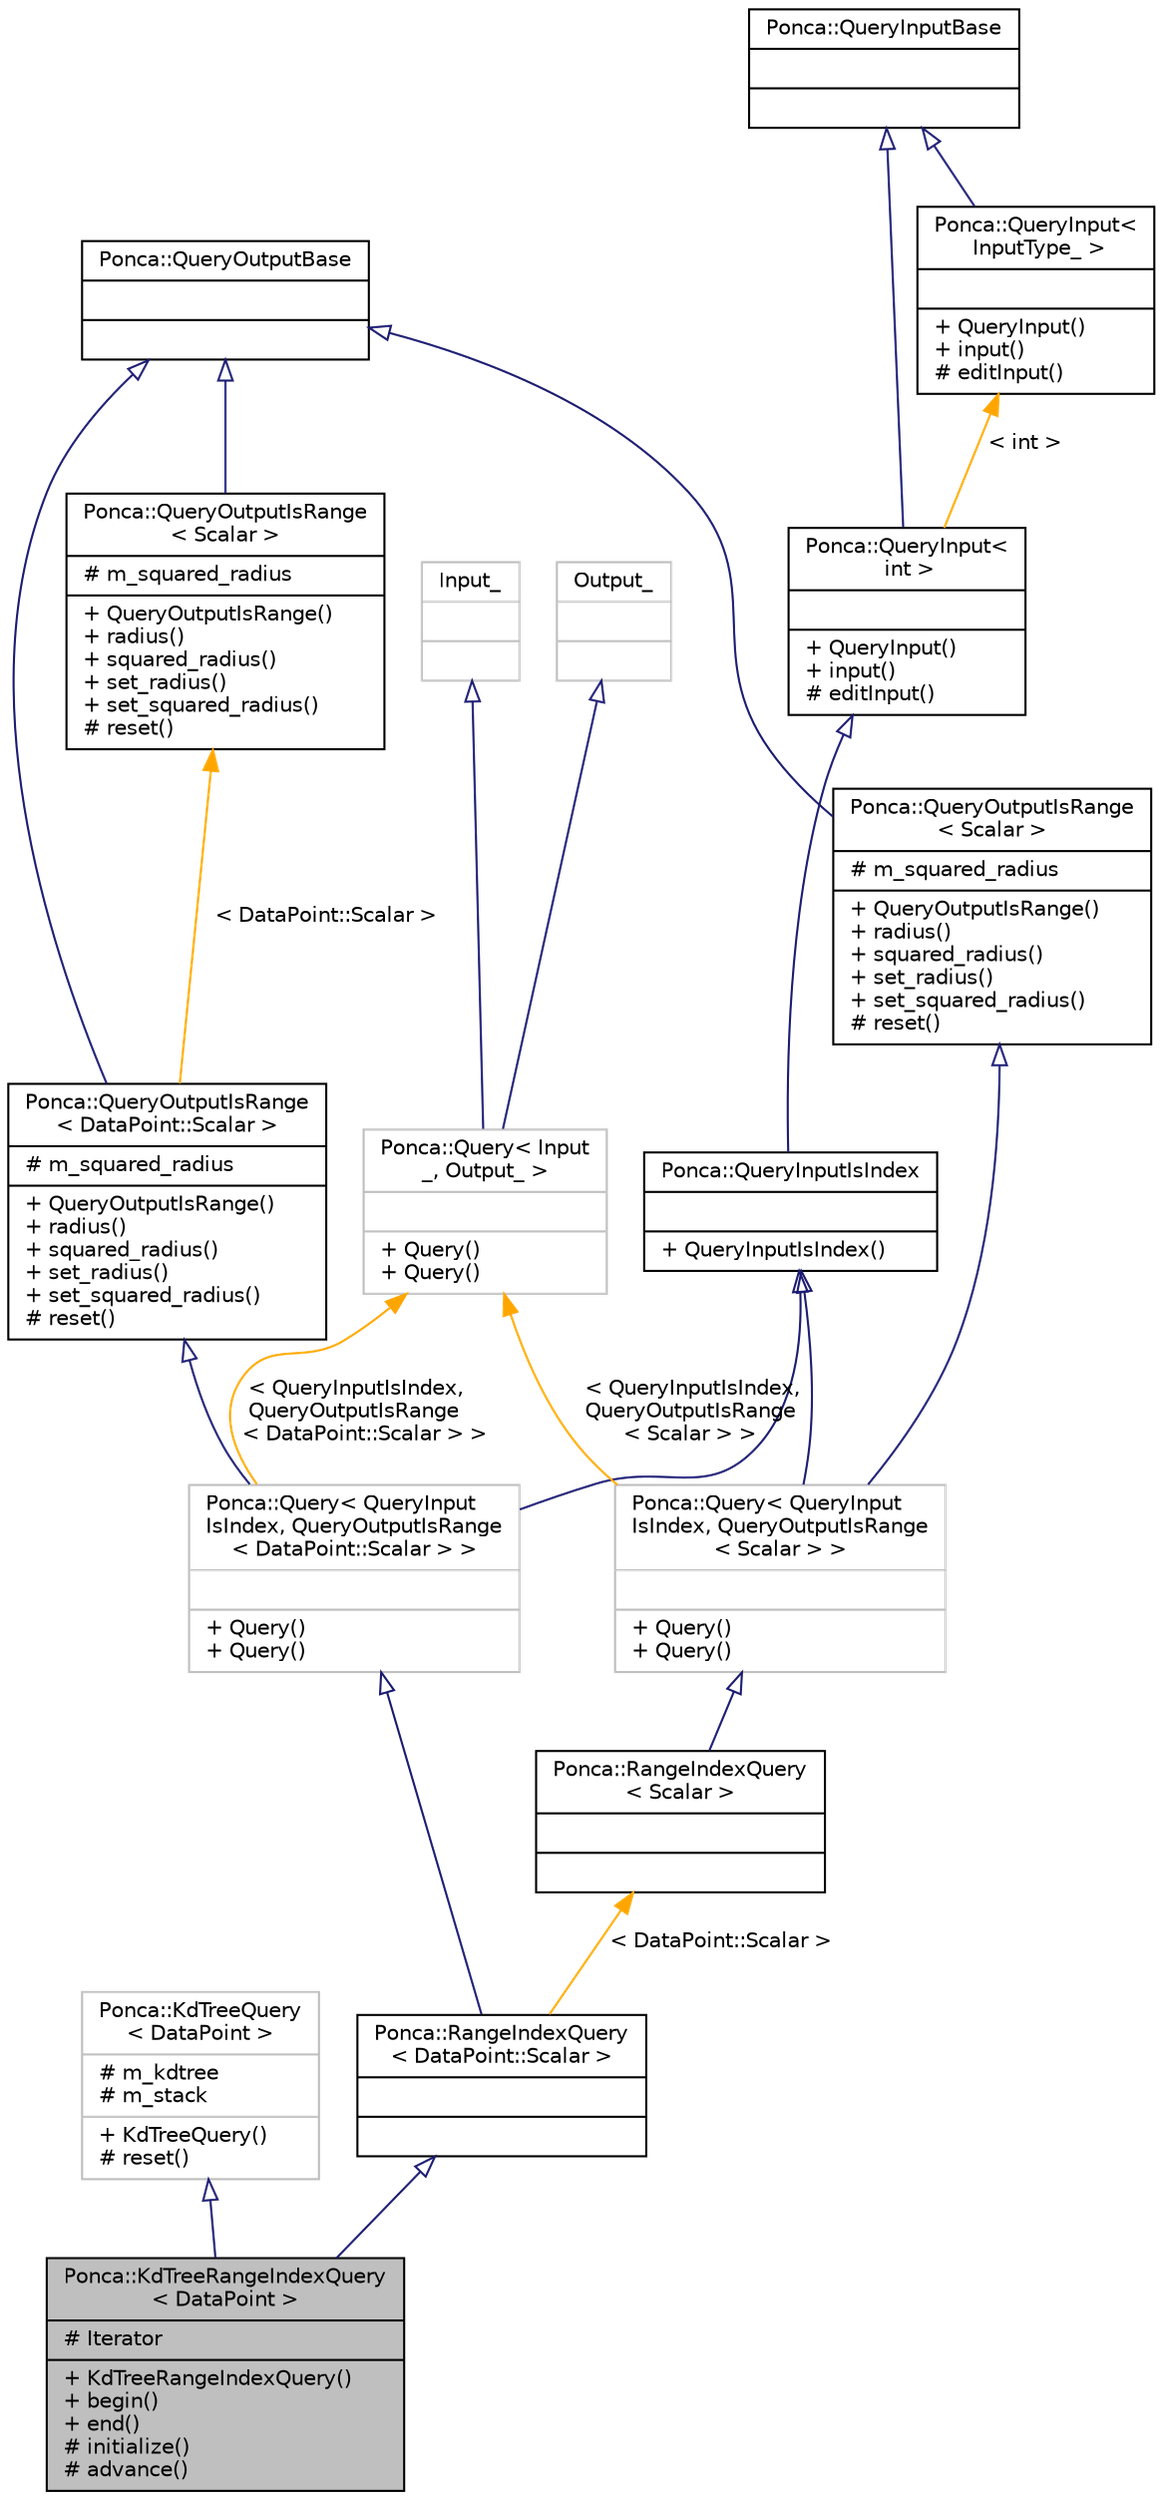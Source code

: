 digraph "Ponca::KdTreeRangeIndexQuery&lt; DataPoint &gt;"
{
 // INTERACTIVE_SVG=YES
 // LATEX_PDF_SIZE
  bgcolor="transparent";
  edge [fontname="Helvetica",fontsize="10",labelfontname="Helvetica",labelfontsize="10"];
  node [fontname="Helvetica",fontsize="10",shape=record];
  Node1 [label="{Ponca::KdTreeRangeIndexQuery\l\< DataPoint \>\n|# Iterator\l|+ KdTreeRangeIndexQuery()\l+ begin()\l+ end()\l# initialize()\l# advance()\l}",height=0.2,width=0.4,color="black", fillcolor="grey75", style="filled", fontcolor="black",tooltip=" "];
  Node2 -> Node1 [dir="back",color="midnightblue",fontsize="10",style="solid",arrowtail="onormal",fontname="Helvetica"];
  Node2 [label="{Ponca::KdTreeQuery\l\< DataPoint \>\n|# m_kdtree\l# m_stack\l|+ KdTreeQuery()\l# reset()\l}",height=0.2,width=0.4,color="grey75",URL="$group__spatialpartitioning.html#classPonca_1_1KdTreeQuery",tooltip=" "];
  Node3 -> Node1 [dir="back",color="midnightblue",fontsize="10",style="solid",arrowtail="onormal",fontname="Helvetica"];
  Node3 [label="{Ponca::RangeIndexQuery\l\< DataPoint::Scalar \>\n||}",height=0.2,width=0.4,color="black",URL="$group__spatialpartitioning.html",tooltip=" "];
  Node4 -> Node3 [dir="back",color="midnightblue",fontsize="10",style="solid",arrowtail="onormal",fontname="Helvetica"];
  Node4 [label="{Ponca::Query\< QueryInput\lIsIndex, QueryOutputIsRange\l\< DataPoint::Scalar \> \>\n||+ Query()\l+ Query()\l}",height=0.2,width=0.4,color="grey75",URL="$group__spatialpartitioning.html",tooltip=" "];
  Node5 -> Node4 [dir="back",color="midnightblue",fontsize="10",style="solid",arrowtail="onormal",fontname="Helvetica"];
  Node5 [label="{Ponca::QueryInputIsIndex\n||+ QueryInputIsIndex()\l}",height=0.2,width=0.4,color="black",URL="$group__spatialpartitioning.html#structPonca_1_1QueryInputIsIndex",tooltip="Base class for queries storing points."];
  Node6 -> Node5 [dir="back",color="midnightblue",fontsize="10",style="solid",arrowtail="onormal",fontname="Helvetica"];
  Node6 [label="{Ponca::QueryInput\<\l int \>\n||+ QueryInput()\l+ input()\l# editInput()\l}",height=0.2,width=0.4,color="black",URL="$group__spatialpartitioning.html",tooltip=" "];
  Node7 -> Node6 [dir="back",color="midnightblue",fontsize="10",style="solid",arrowtail="onormal",fontname="Helvetica"];
  Node7 [label="{Ponca::QueryInputBase\n||}",height=0.2,width=0.4,color="black",URL="$group__spatialpartitioning.html#structPonca_1_1QueryInputBase",tooltip="Base class for queries input type."];
  Node8 -> Node6 [dir="back",color="orange",fontsize="10",style="solid",label=" \< int \>" ,fontname="Helvetica"];
  Node8 [label="{Ponca::QueryInput\<\l InputType_ \>\n||+ QueryInput()\l+ input()\l# editInput()\l}",height=0.2,width=0.4,color="black",URL="$group__spatialpartitioning.html#structPonca_1_1QueryInput",tooltip="Base class for typed queries input type."];
  Node7 -> Node8 [dir="back",color="midnightblue",fontsize="10",style="solid",arrowtail="onormal",fontname="Helvetica"];
  Node9 -> Node4 [dir="back",color="midnightblue",fontsize="10",style="solid",arrowtail="onormal",fontname="Helvetica"];
  Node9 [label="{Ponca::QueryOutputIsRange\l\< DataPoint::Scalar \>\n|# m_squared_radius\l|+ QueryOutputIsRange()\l+ radius()\l+ squared_radius()\l+ set_radius()\l+ set_squared_radius()\l# reset()\l}",height=0.2,width=0.4,color="black",URL="$group__spatialpartitioning.html",tooltip=" "];
  Node10 -> Node9 [dir="back",color="midnightblue",fontsize="10",style="solid",arrowtail="onormal",fontname="Helvetica"];
  Node10 [label="{Ponca::QueryOutputBase\n||}",height=0.2,width=0.4,color="black",URL="$group__spatialpartitioning.html#structPonca_1_1QueryOutputBase",tooltip="Base class for queries output type."];
  Node11 -> Node9 [dir="back",color="orange",fontsize="10",style="solid",label=" \< DataPoint::Scalar \>" ,fontname="Helvetica"];
  Node11 [label="{Ponca::QueryOutputIsRange\l\< Scalar \>\n|# m_squared_radius\l|+ QueryOutputIsRange()\l+ radius()\l+ squared_radius()\l+ set_radius()\l+ set_squared_radius()\l# reset()\l}",height=0.2,width=0.4,color="black",URL="$group__spatialpartitioning.html#structPonca_1_1QueryOutputIsRange",tooltip="Base class for range queries."];
  Node10 -> Node11 [dir="back",color="midnightblue",fontsize="10",style="solid",arrowtail="onormal",fontname="Helvetica"];
  Node12 -> Node4 [dir="back",color="orange",fontsize="10",style="solid",label=" \< QueryInputIsIndex,\l QueryOutputIsRange\l\< DataPoint::Scalar \> \>" ,fontname="Helvetica"];
  Node12 [label="{Ponca::Query\< Input\l_, Output_ \>\n||+ Query()\l+ Query()\l}",height=0.2,width=0.4,color="grey75",URL="$group__spatialpartitioning.html#structPonca_1_1Query",tooltip=" "];
  Node13 -> Node12 [dir="back",color="midnightblue",fontsize="10",style="solid",arrowtail="onormal",fontname="Helvetica"];
  Node13 [label="{Input_\n||}",height=0.2,width=0.4,color="grey75",tooltip=" "];
  Node14 -> Node12 [dir="back",color="midnightblue",fontsize="10",style="solid",arrowtail="onormal",fontname="Helvetica"];
  Node14 [label="{Output_\n||}",height=0.2,width=0.4,color="grey75",tooltip=" "];
  Node15 -> Node3 [dir="back",color="orange",fontsize="10",style="solid",label=" \< DataPoint::Scalar \>" ,fontname="Helvetica"];
  Node15 [label="{Ponca::RangeIndexQuery\l\< Scalar \>\n||}",height=0.2,width=0.4,color="black",URL="$group__spatialpartitioning.html#structPonca_1_1RangeIndexQuery",tooltip="Base Query class combining QueryInputIsIndex and QueryOutputIsRange."];
  Node16 -> Node15 [dir="back",color="midnightblue",fontsize="10",style="solid",arrowtail="onormal",fontname="Helvetica"];
  Node16 [label="{Ponca::Query\< QueryInput\lIsIndex, QueryOutputIsRange\l\< Scalar \> \>\n||+ Query()\l+ Query()\l}",height=0.2,width=0.4,color="grey75",URL="$group__spatialpartitioning.html",tooltip=" "];
  Node5 -> Node16 [dir="back",color="midnightblue",fontsize="10",style="solid",arrowtail="onormal",fontname="Helvetica"];
  Node17 -> Node16 [dir="back",color="midnightblue",fontsize="10",style="solid",arrowtail="onormal",fontname="Helvetica"];
  Node17 [label="{Ponca::QueryOutputIsRange\l\< Scalar \>\n|# m_squared_radius\l|+ QueryOutputIsRange()\l+ radius()\l+ squared_radius()\l+ set_radius()\l+ set_squared_radius()\l# reset()\l}",height=0.2,width=0.4,color="black",URL="$group__spatialpartitioning.html#structPonca_1_1QueryOutputIsRange",tooltip="Base class for range queries."];
  Node10 -> Node17 [dir="back",color="midnightblue",fontsize="10",style="solid",arrowtail="onormal",fontname="Helvetica"];
  Node12 -> Node16 [dir="back",color="orange",fontsize="10",style="solid",label=" \< QueryInputIsIndex,\l QueryOutputIsRange\l\< Scalar \> \>" ,fontname="Helvetica"];
}
